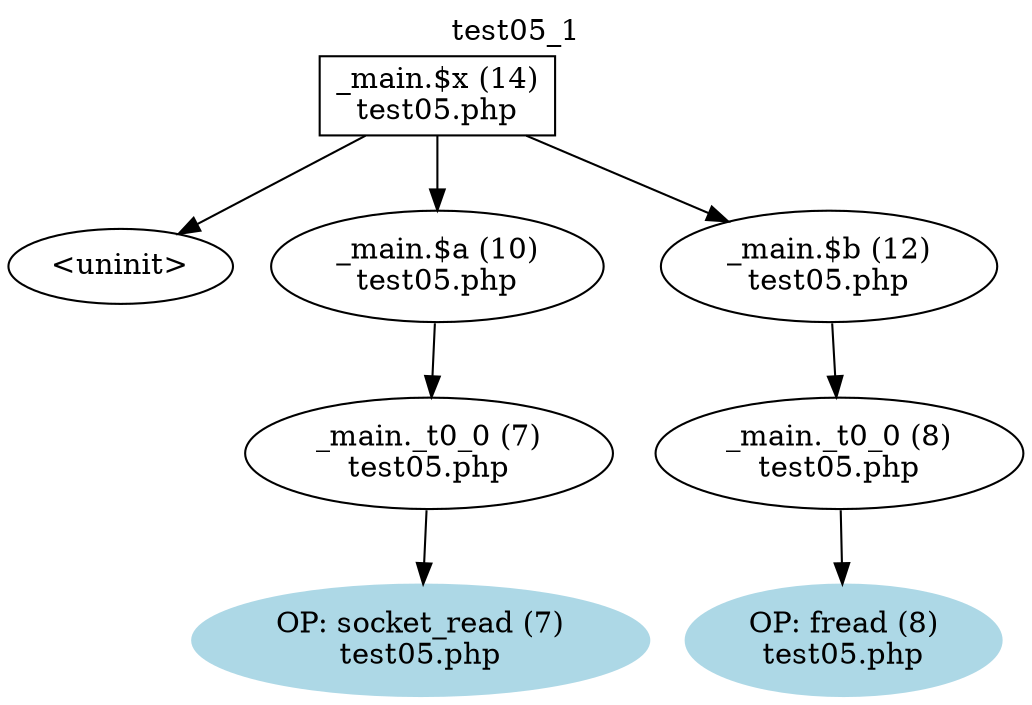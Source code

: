 digraph cfg {
  label="test05_1";
  labelloc=t;
  n1 [shape=box, label="_main.$x (14)\ntest05.php"];
  n2 [shape=ellipse, label="<uninit>"];
  n3 [shape=ellipse, label="_main.$a (10)\ntest05.php"];
  n4 [shape=ellipse, label="_main.$b (12)\ntest05.php"];
  n5 [shape=ellipse, label="_main._t0_0 (7)\ntest05.php"];
  n6 [shape=ellipse, label="_main._t0_0 (8)\ntest05.php"];
  n7 [shape=ellipse, label="OP: socket_read (7)\ntest05.php",style=filled,color=lightblue];
  n8 [shape=ellipse, label="OP: fread (8)\ntest05.php",style=filled,color=lightblue];
  n1 -> n2;
  n1 -> n3;
  n1 -> n4;
  n3 -> n5;
  n4 -> n6;
  n5 -> n7;
  n6 -> n8;
}
